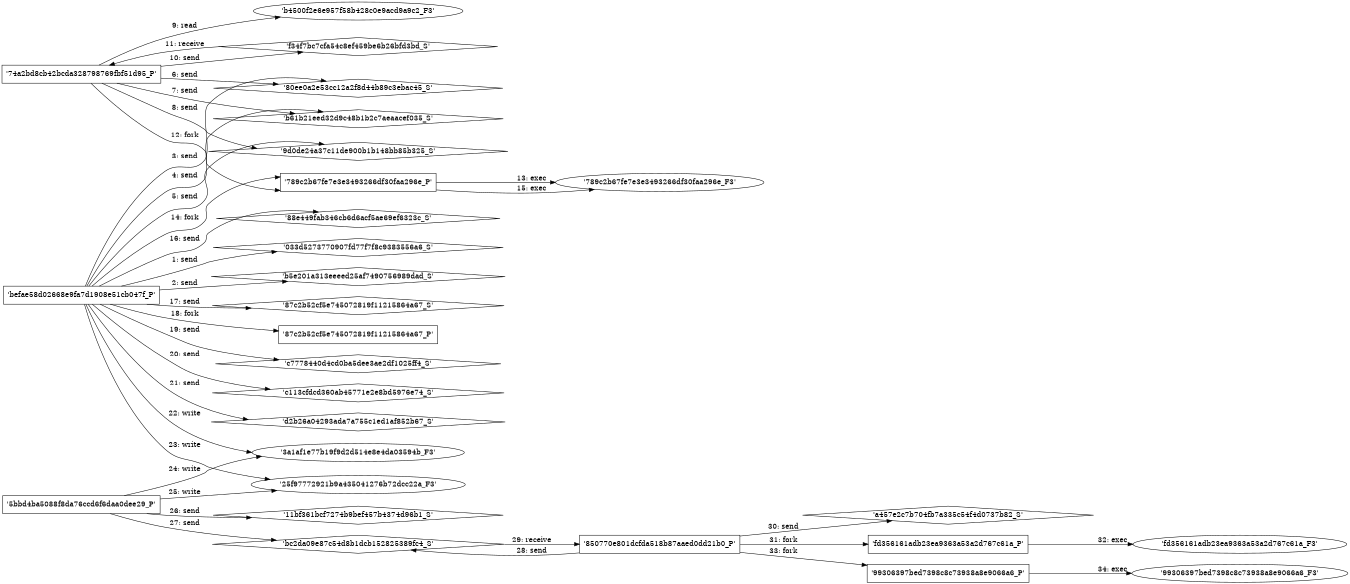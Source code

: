 digraph "D:\Learning\Paper\apt\基于CTI的攻击预警\Dataset\攻击图\ASGfromALLCTI\Hacking the Belkin E Series OmniView 2-Port KVM Switch.dot" {
rankdir="LR"
size="9"
fixedsize="false"
splines="true"
nodesep=0.3
ranksep=0
fontsize=10
overlap="scalexy"
engine= "neato"
	"'033d5273770907fd77f7f8c9383556a6_S'" [node_type=Socket shape=diamond]
	"'befae58d02668e9fa7d1908e51cb047f_P'" [node_type=Process shape=box]
	"'befae58d02668e9fa7d1908e51cb047f_P'" -> "'033d5273770907fd77f7f8c9383556a6_S'" [label="1: send"]
	"'b5e201a313eeeed25af7490756989dad_S'" [node_type=Socket shape=diamond]
	"'befae58d02668e9fa7d1908e51cb047f_P'" [node_type=Process shape=box]
	"'befae58d02668e9fa7d1908e51cb047f_P'" -> "'b5e201a313eeeed25af7490756989dad_S'" [label="2: send"]
	"'80ee0a2e53cc12a2f8d44b89c3ebac45_S'" [node_type=Socket shape=diamond]
	"'befae58d02668e9fa7d1908e51cb047f_P'" [node_type=Process shape=box]
	"'befae58d02668e9fa7d1908e51cb047f_P'" -> "'80ee0a2e53cc12a2f8d44b89c3ebac45_S'" [label="3: send"]
	"'b61b21eed32d9c48b1b2c7aeaacef035_S'" [node_type=Socket shape=diamond]
	"'befae58d02668e9fa7d1908e51cb047f_P'" [node_type=Process shape=box]
	"'befae58d02668e9fa7d1908e51cb047f_P'" -> "'b61b21eed32d9c48b1b2c7aeaacef035_S'" [label="4: send"]
	"'9d0de24a37c11de900b1b148bb85b325_S'" [node_type=Socket shape=diamond]
	"'befae58d02668e9fa7d1908e51cb047f_P'" [node_type=Process shape=box]
	"'befae58d02668e9fa7d1908e51cb047f_P'" -> "'9d0de24a37c11de900b1b148bb85b325_S'" [label="5: send"]
	"'80ee0a2e53cc12a2f8d44b89c3ebac45_S'" [node_type=Socket shape=diamond]
	"'74a2bd8cb42bcda328798769fbf51d95_P'" [node_type=Process shape=box]
	"'74a2bd8cb42bcda328798769fbf51d95_P'" -> "'80ee0a2e53cc12a2f8d44b89c3ebac45_S'" [label="6: send"]
	"'b61b21eed32d9c48b1b2c7aeaacef035_S'" [node_type=Socket shape=diamond]
	"'74a2bd8cb42bcda328798769fbf51d95_P'" [node_type=Process shape=box]
	"'74a2bd8cb42bcda328798769fbf51d95_P'" -> "'b61b21eed32d9c48b1b2c7aeaacef035_S'" [label="7: send"]
	"'9d0de24a37c11de900b1b148bb85b325_S'" [node_type=Socket shape=diamond]
	"'74a2bd8cb42bcda328798769fbf51d95_P'" [node_type=Process shape=box]
	"'74a2bd8cb42bcda328798769fbf51d95_P'" -> "'9d0de24a37c11de900b1b148bb85b325_S'" [label="8: send"]
	"'b4500f2e6e957f58b428c0e9acd9a9c2_F3'" [node_type=file shape=ellipse]
	"'74a2bd8cb42bcda328798769fbf51d95_P'" [node_type=Process shape=box]
	"'74a2bd8cb42bcda328798769fbf51d95_P'" -> "'b4500f2e6e957f58b428c0e9acd9a9c2_F3'" [label="9: read"]
	"'f34f7bc7cfa54c8ef459be6b26bfd3bd_S'" [node_type=Socket shape=diamond]
	"'74a2bd8cb42bcda328798769fbf51d95_P'" [node_type=Process shape=box]
	"'74a2bd8cb42bcda328798769fbf51d95_P'" -> "'f34f7bc7cfa54c8ef459be6b26bfd3bd_S'" [label="10: send"]
	"'f34f7bc7cfa54c8ef459be6b26bfd3bd_S'" -> "'74a2bd8cb42bcda328798769fbf51d95_P'" [label="11: receive"]
	"'74a2bd8cb42bcda328798769fbf51d95_P'" [node_type=Process shape=box]
	"'789c2b67fe7e3e3493266df30faa296e_P'" [node_type=Process shape=box]
	"'74a2bd8cb42bcda328798769fbf51d95_P'" -> "'789c2b67fe7e3e3493266df30faa296e_P'" [label="12: fork"]
	"'789c2b67fe7e3e3493266df30faa296e_P'" [node_type=Process shape=box]
	"'789c2b67fe7e3e3493266df30faa296e_F3'" [node_type=File shape=ellipse]
	"'789c2b67fe7e3e3493266df30faa296e_P'" -> "'789c2b67fe7e3e3493266df30faa296e_F3'" [label="13: exec"]
	"'befae58d02668e9fa7d1908e51cb047f_P'" [node_type=Process shape=box]
	"'789c2b67fe7e3e3493266df30faa296e_P'" [node_type=Process shape=box]
	"'befae58d02668e9fa7d1908e51cb047f_P'" -> "'789c2b67fe7e3e3493266df30faa296e_P'" [label="14: fork"]
	"'789c2b67fe7e3e3493266df30faa296e_P'" [node_type=Process shape=box]
	"'789c2b67fe7e3e3493266df30faa296e_F3'" [node_type=File shape=ellipse]
	"'789c2b67fe7e3e3493266df30faa296e_P'" -> "'789c2b67fe7e3e3493266df30faa296e_F3'" [label="15: exec"]
	"'88e449fab346cb6d6acf5ae69ef6323c_S'" [node_type=Socket shape=diamond]
	"'befae58d02668e9fa7d1908e51cb047f_P'" [node_type=Process shape=box]
	"'befae58d02668e9fa7d1908e51cb047f_P'" -> "'88e449fab346cb6d6acf5ae69ef6323c_S'" [label="16: send"]
	"'87c2b52cf5e745072819f11215864a67_S'" [node_type=Socket shape=diamond]
	"'befae58d02668e9fa7d1908e51cb047f_P'" [node_type=Process shape=box]
	"'befae58d02668e9fa7d1908e51cb047f_P'" -> "'87c2b52cf5e745072819f11215864a67_S'" [label="17: send"]
	"'befae58d02668e9fa7d1908e51cb047f_P'" [node_type=Process shape=box]
	"'87c2b52cf5e745072819f11215864a67_P'" [node_type=Process shape=box]
	"'befae58d02668e9fa7d1908e51cb047f_P'" -> "'87c2b52cf5e745072819f11215864a67_P'" [label="18: fork"]
	"'c7778440d4cd0ba5dee3ae2df1025ff4_S'" [node_type=Socket shape=diamond]
	"'befae58d02668e9fa7d1908e51cb047f_P'" [node_type=Process shape=box]
	"'befae58d02668e9fa7d1908e51cb047f_P'" -> "'c7778440d4cd0ba5dee3ae2df1025ff4_S'" [label="19: send"]
	"'c113cfdcd360ab45771e2e8bd5976e74_S'" [node_type=Socket shape=diamond]
	"'befae58d02668e9fa7d1908e51cb047f_P'" [node_type=Process shape=box]
	"'befae58d02668e9fa7d1908e51cb047f_P'" -> "'c113cfdcd360ab45771e2e8bd5976e74_S'" [label="20: send"]
	"'d2b26a04293ada7a755c1ed1af852b67_S'" [node_type=Socket shape=diamond]
	"'befae58d02668e9fa7d1908e51cb047f_P'" [node_type=Process shape=box]
	"'befae58d02668e9fa7d1908e51cb047f_P'" -> "'d2b26a04293ada7a755c1ed1af852b67_S'" [label="21: send"]
	"'3a1af1e77b19f9d2d514e8e4da03594b_F3'" [node_type=file shape=ellipse]
	"'befae58d02668e9fa7d1908e51cb047f_P'" [node_type=Process shape=box]
	"'befae58d02668e9fa7d1908e51cb047f_P'" -> "'3a1af1e77b19f9d2d514e8e4da03594b_F3'" [label="22: write"]
	"'25f97772921b9a435041276b72dcc22a_F3'" [node_type=file shape=ellipse]
	"'befae58d02668e9fa7d1908e51cb047f_P'" [node_type=Process shape=box]
	"'befae58d02668e9fa7d1908e51cb047f_P'" -> "'25f97772921b9a435041276b72dcc22a_F3'" [label="23: write"]
	"'3a1af1e77b19f9d2d514e8e4da03594b_F3'" [node_type=file shape=ellipse]
	"'5bbd4ba5088f8da76ccd6f6daa0dee29_P'" [node_type=Process shape=box]
	"'5bbd4ba5088f8da76ccd6f6daa0dee29_P'" -> "'3a1af1e77b19f9d2d514e8e4da03594b_F3'" [label="24: write"]
	"'25f97772921b9a435041276b72dcc22a_F3'" [node_type=file shape=ellipse]
	"'5bbd4ba5088f8da76ccd6f6daa0dee29_P'" [node_type=Process shape=box]
	"'5bbd4ba5088f8da76ccd6f6daa0dee29_P'" -> "'25f97772921b9a435041276b72dcc22a_F3'" [label="25: write"]
	"'11bf361bcf7274b9bef457b4374d96b1_S'" [node_type=Socket shape=diamond]
	"'5bbd4ba5088f8da76ccd6f6daa0dee29_P'" [node_type=Process shape=box]
	"'5bbd4ba5088f8da76ccd6f6daa0dee29_P'" -> "'11bf361bcf7274b9bef457b4374d96b1_S'" [label="26: send"]
	"'bc2da09e87c54d8b1dcb152825389fc4_S'" [node_type=Socket shape=diamond]
	"'5bbd4ba5088f8da76ccd6f6daa0dee29_P'" [node_type=Process shape=box]
	"'5bbd4ba5088f8da76ccd6f6daa0dee29_P'" -> "'bc2da09e87c54d8b1dcb152825389fc4_S'" [label="27: send"]
	"'bc2da09e87c54d8b1dcb152825389fc4_S'" [node_type=Socket shape=diamond]
	"'850770e801dcfda518b87aaed0dd21b0_P'" [node_type=Process shape=box]
	"'850770e801dcfda518b87aaed0dd21b0_P'" -> "'bc2da09e87c54d8b1dcb152825389fc4_S'" [label="28: send"]
	"'bc2da09e87c54d8b1dcb152825389fc4_S'" -> "'850770e801dcfda518b87aaed0dd21b0_P'" [label="29: receive"]
	"'a457e2c7b704fb7a335c54f4d0737b82_S'" [node_type=Socket shape=diamond]
	"'850770e801dcfda518b87aaed0dd21b0_P'" [node_type=Process shape=box]
	"'850770e801dcfda518b87aaed0dd21b0_P'" -> "'a457e2c7b704fb7a335c54f4d0737b82_S'" [label="30: send"]
	"'850770e801dcfda518b87aaed0dd21b0_P'" [node_type=Process shape=box]
	"'fd356161adb23ea9363a53a2d767c61a_P'" [node_type=Process shape=box]
	"'850770e801dcfda518b87aaed0dd21b0_P'" -> "'fd356161adb23ea9363a53a2d767c61a_P'" [label="31: fork"]
	"'fd356161adb23ea9363a53a2d767c61a_P'" [node_type=Process shape=box]
	"'fd356161adb23ea9363a53a2d767c61a_F3'" [node_type=File shape=ellipse]
	"'fd356161adb23ea9363a53a2d767c61a_P'" -> "'fd356161adb23ea9363a53a2d767c61a_F3'" [label="32: exec"]
	"'850770e801dcfda518b87aaed0dd21b0_P'" [node_type=Process shape=box]
	"'99306397bed7398c8c73938a8e9066a6_P'" [node_type=Process shape=box]
	"'850770e801dcfda518b87aaed0dd21b0_P'" -> "'99306397bed7398c8c73938a8e9066a6_P'" [label="33: fork"]
	"'99306397bed7398c8c73938a8e9066a6_P'" [node_type=Process shape=box]
	"'99306397bed7398c8c73938a8e9066a6_F3'" [node_type=File shape=ellipse]
	"'99306397bed7398c8c73938a8e9066a6_P'" -> "'99306397bed7398c8c73938a8e9066a6_F3'" [label="34: exec"]
}
